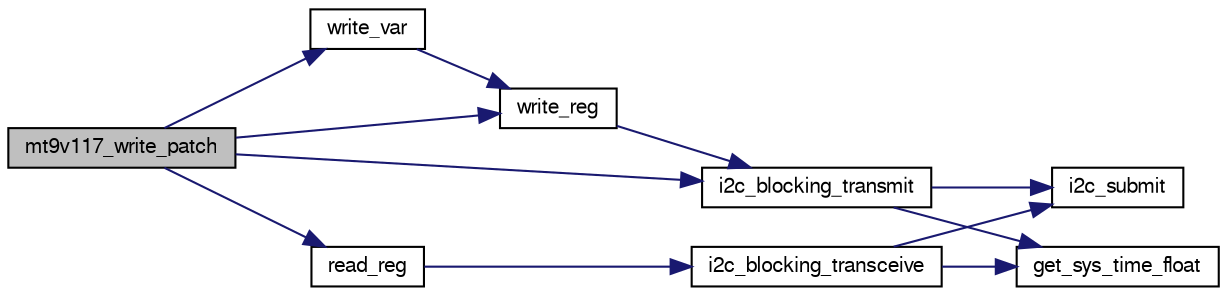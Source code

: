 digraph "mt9v117_write_patch"
{
  edge [fontname="FreeSans",fontsize="10",labelfontname="FreeSans",labelfontsize="10"];
  node [fontname="FreeSans",fontsize="10",shape=record];
  rankdir="LR";
  Node1 [label="mt9v117_write_patch",height=0.2,width=0.4,color="black", fillcolor="grey75", style="filled", fontcolor="black"];
  Node1 -> Node2 [color="midnightblue",fontsize="10",style="solid",fontname="FreeSans"];
  Node2 [label="i2c_blocking_transmit",height=0.2,width=0.4,color="black", fillcolor="white", style="filled",URL="$group__i2c.html#gad729c07f3a162f0463cbe381f4b538d3",tooltip="Submit a write only transaction and wait for it to complete. "];
  Node2 -> Node3 [color="midnightblue",fontsize="10",style="solid",fontname="FreeSans"];
  Node3 [label="i2c_submit",height=0.2,width=0.4,color="black", fillcolor="white", style="filled",URL="$group__i2c.html#ga4eed48e542a9c71b93372f5a38d7e367",tooltip="Submit a I2C transaction. "];
  Node2 -> Node4 [color="midnightblue",fontsize="10",style="solid",fontname="FreeSans"];
  Node4 [label="get_sys_time_float",height=0.2,width=0.4,color="black", fillcolor="white", style="filled",URL="$sys__time_8h.html#af486c2fb33d8d33645256a9970eb056e",tooltip="Get the time in seconds since startup. "];
  Node1 -> Node5 [color="midnightblue",fontsize="10",style="solid",fontname="FreeSans"];
  Node5 [label="read_reg",height=0.2,width=0.4,color="black", fillcolor="white", style="filled",URL="$mt9v117_8c.html#aa371a374d0c17594e7eed5c751c2df08",tooltip="Read multiple bytes from a register. "];
  Node5 -> Node6 [color="midnightblue",fontsize="10",style="solid",fontname="FreeSans"];
  Node6 [label="i2c_blocking_transceive",height=0.2,width=0.4,color="black", fillcolor="white", style="filled",URL="$group__i2c.html#ga0666a38e1bb2dc7a6b796a404e27fef4",tooltip="Submit a write/read transaction and wait for it to complete. "];
  Node6 -> Node3 [color="midnightblue",fontsize="10",style="solid",fontname="FreeSans"];
  Node6 -> Node4 [color="midnightblue",fontsize="10",style="solid",fontname="FreeSans"];
  Node1 -> Node7 [color="midnightblue",fontsize="10",style="solid",fontname="FreeSans"];
  Node7 [label="write_reg",height=0.2,width=0.4,color="black", fillcolor="white", style="filled",URL="$mt9v117_8c.html#a930a08d54ce09662cbac826ff7a052bf",tooltip="Write multiple bytes to a single register. "];
  Node7 -> Node2 [color="midnightblue",fontsize="10",style="solid",fontname="FreeSans"];
  Node1 -> Node8 [color="midnightblue",fontsize="10",style="solid",fontname="FreeSans"];
  Node8 [label="write_var",height=0.2,width=0.4,color="black", fillcolor="white", style="filled",URL="$mt9v117_8c.html#acd33743f2f52bd5711b8c978e7cf3df2"];
  Node8 -> Node7 [color="midnightblue",fontsize="10",style="solid",fontname="FreeSans"];
}
